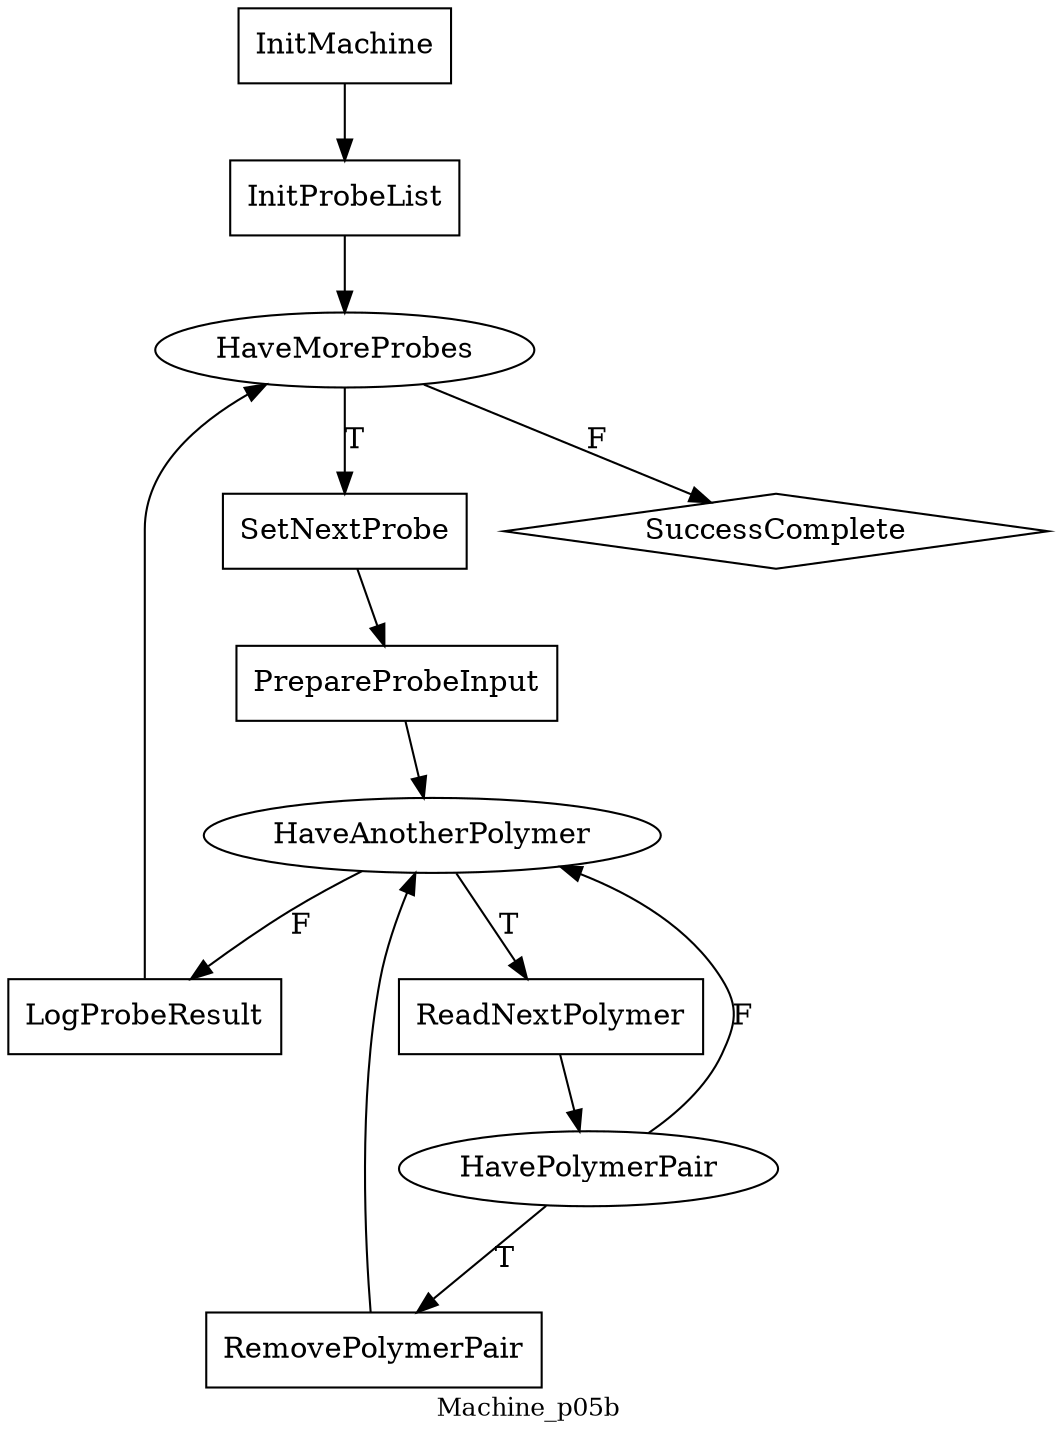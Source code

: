 digraph MyGraphName {
node [shape=box] InitMachine; InitProbeList; SetNextProbe; PrepareProbeInput; ReadNextPolymer; RemovePolymerPair; LogProbeResult
node [shape=diamond] SuccessComplete
node [shape=ellipse] HaveMoreProbes; HaveAnotherPolymer; HavePolymerPair
HaveAnotherPolymer->LogProbeResult [label=F];
HaveMoreProbes->SuccessComplete [label=F];
ReadNextPolymer->HavePolymerPair ;
HaveMoreProbes->SetNextProbe [label=T];
HavePolymerPair->RemovePolymerPair [label=T];
PrepareProbeInput->HaveAnotherPolymer ;
LogProbeResult->HaveMoreProbes ;
InitMachine->InitProbeList ;
InitProbeList->HaveMoreProbes ;
HaveAnotherPolymer->ReadNextPolymer [label=T];
SetNextProbe->PrepareProbeInput ;
HavePolymerPair->HaveAnotherPolymer [label=F];
RemovePolymerPair->HaveAnotherPolymer ;
overlap=false
label=Machine_p05b
fontsize=12
}

